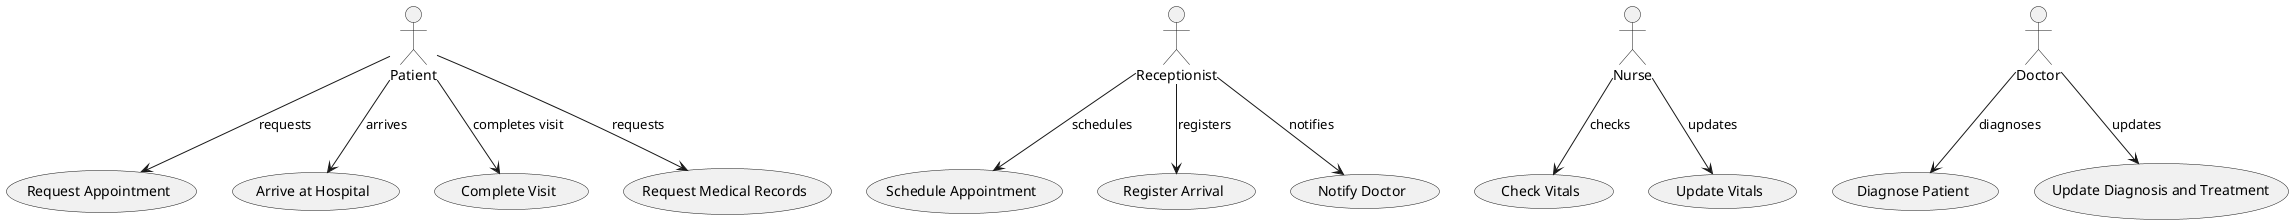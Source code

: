 @startuml

actor Patient
actor Receptionist
actor Nurse
actor Doctor

usecase "Request Appointment" as UC1
usecase "Arrive at Hospital" as UC2
usecase "Complete Visit" as UC3
usecase "Request Medical Records" as UC4

usecase "Schedule Appointment" as UC5
usecase "Register Arrival" as UC6
usecase "Notify Doctor" as UC7

usecase "Check Vitals" as UC8
usecase "Update Vitals" as UC9

usecase "Diagnose Patient" as UC10
usecase "Update Diagnosis and Treatment" as UC11

' Define relationships
Patient --> UC1 : requests
Patient --> UC2 : arrives
Patient --> UC3 : completes visit
Patient --> UC4 : requests

Receptionist --> UC5 : schedules
Receptionist --> UC6 : registers
Receptionist --> UC7 : notifies

Nurse --> UC8 : checks
Nurse --> UC9 : updates

Doctor --> UC10 : diagnoses
Doctor --> UC11 : updates

@enduml

